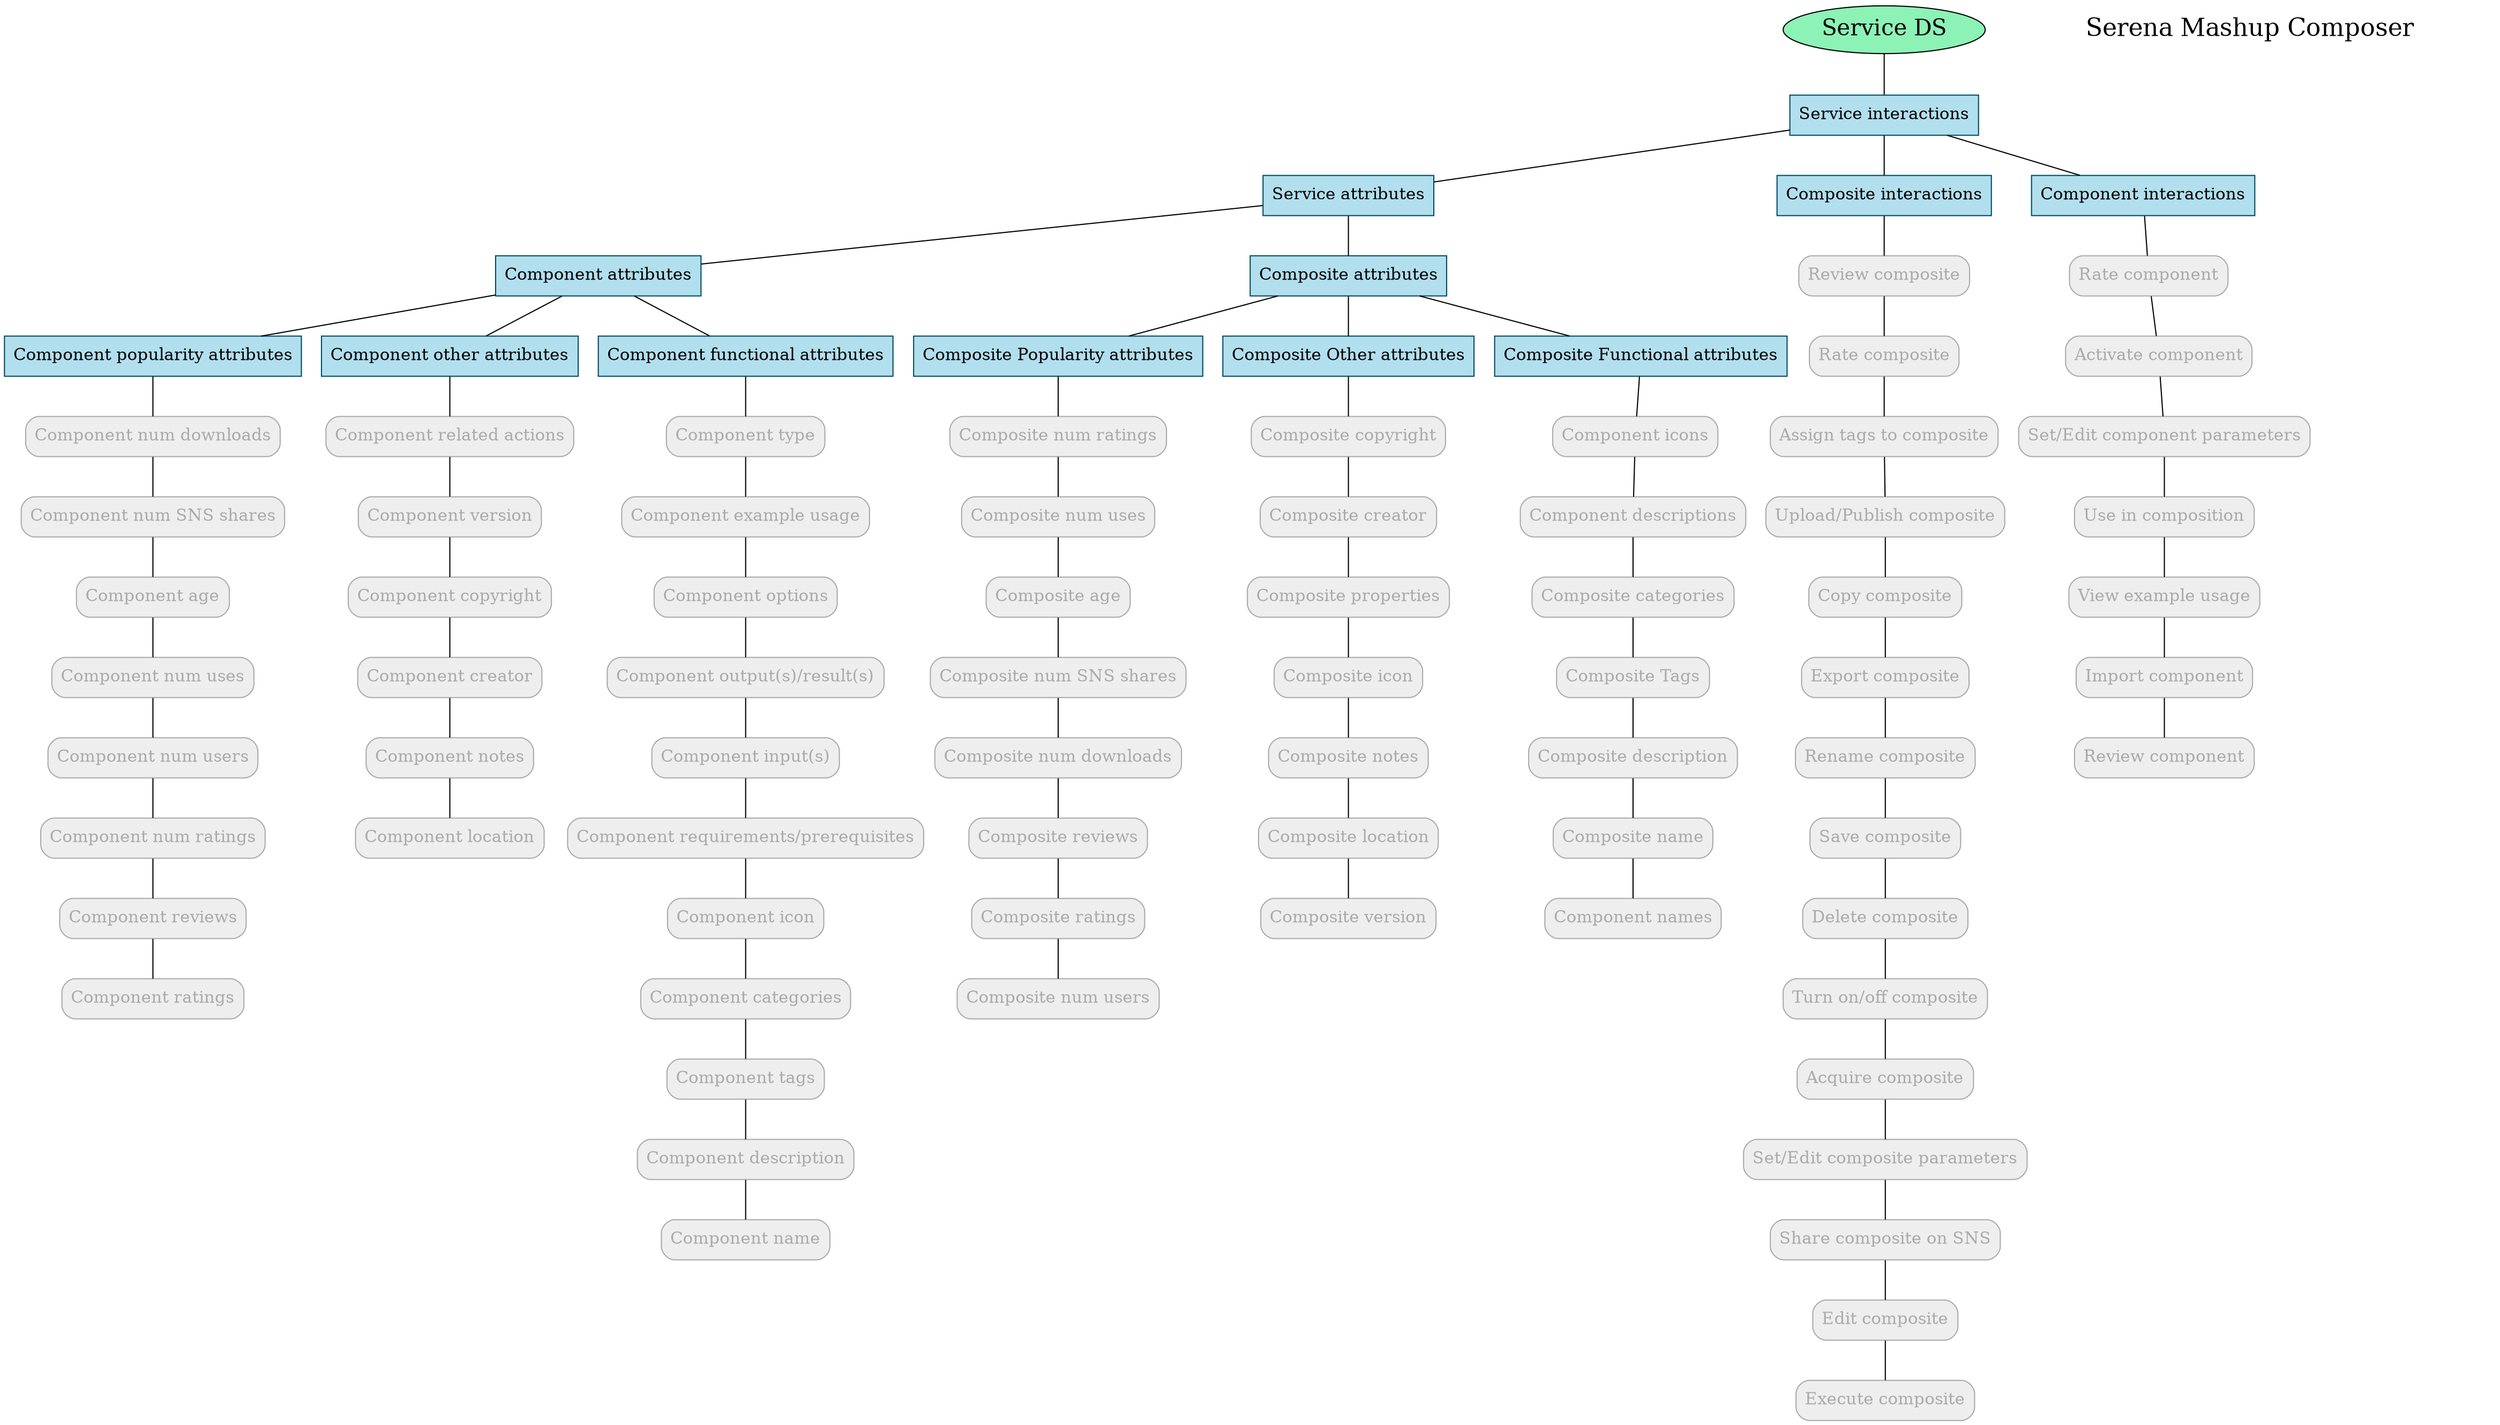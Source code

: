 digraph output {node [color="047b35",fillcolor="#8df2b6",style=filled fontsize="20"];
"Service DS"node [color="#FFFFFF",fillcolor="#FFFFFF",style=filled, fontcolor="#000000" fontsize="22"]; 
 "Serena Mashup Composer" 



node[shape=box,color="#004a63",fillcolor=lightblue2,style=filled fontsize="15"];
"Service interactions","Component attributes","Service attributes","Composite attributes","Composite Popularity attributes","Composite Other attributes","Composite Functional attributes","Composite interactions","Component interactions","Component popularity attributes","Component other attributes","Component functional attributes"

node [color="#222222", style="rounded,filled", shape=rect, fontcolor="#000000", fillcolor="#CCCCCC"];


node [color="#AAAAAA", style="rounded,filled", shape=rect, fontcolor="#AAAAAA", fillcolor="#EEEEEE"];
"Rate component","Component type","Composite num ratings","Review composite","Rate composite","Component num downloads","Component num SNS shares","Component age","Component num uses","Assign tags to composite","Component num users","Component num ratings","Component related actions","Composite copyright","Component version","Composite creator","Composite properties","Composite icon","Component icons","Component descriptions","Component example usage","Component options","Component output(s)/result(s)","Component input(s)","Component requirements/prerequisites","Composite categories","Composite Tags","Composite description","Composite name","Composite num uses","Composite age","Composite num SNS shares","Composite num downloads","Composite reviews","Composite ratings","Upload/Publish composite","Copy composite","Export composite","Rename composite","Save composite","Component names","Delete composite","Turn on/off composite","Acquire composite","Set/Edit composite parameters","Share composite on SNS","Edit composite","Execute composite","Activate component","Set/Edit component parameters","Use in composition","Composite notes","Composite location","Component reviews","Component ratings","Component copyright","Component creator","Composite version","Component icon","Component notes","Component location","Component categories","Component tags","Component description","Component name","View example usage","Import component","Composite num users","Review component"



"Service DS"->"Service interactions" [arrowhead=none]
"Service attributes"->"Component attributes" [arrowhead=none]
"Service attributes"->"Composite attributes" [arrowhead=none]
"Composite attributes"->"Composite Popularity attributes" [arrowhead=none]
"Composite attributes"->"Composite Other attributes" [arrowhead=none]
"Composite attributes"->"Composite Functional attributes" [arrowhead=none]
"Service interactions"->"Service attributes" [arrowhead=none]
"Service interactions"->"Composite interactions" [arrowhead=none]
"Service interactions"->"Component interactions" [arrowhead=none]
"Component attributes"->"Component popularity attributes" [arrowhead=none]
"Component attributes"->"Component other attributes" [arrowhead=none]
"Component attributes"->"Component functional attributes" [arrowhead=none]
"Component interactions"->"Rate component"->"Activate component"->"Set/Edit component parameters"->"Use in composition"->"View example usage"->"Import component"->"Review component" [arrowhead=none]
"Component functional attributes"->"Component type"->"Component example usage"->"Component options"->"Component output(s)/result(s)"->"Component input(s)"->"Component requirements/prerequisites"->"Component icon"->"Component categories"->"Component tags"->"Component description"->"Component name" [arrowhead=none]
"Composite Popularity attributes"->"Composite num ratings"->"Composite num uses"->"Composite age"->"Composite num SNS shares"->"Composite num downloads"->"Composite reviews"->"Composite ratings"->"Composite num users" [arrowhead=none]
"Composite interactions"->"Review composite"->"Rate composite"->"Assign tags to composite"->"Upload/Publish composite"->"Copy composite"->"Export composite"->"Rename composite"->"Save composite"->"Delete composite"->"Turn on/off composite"->"Acquire composite"->"Set/Edit composite parameters"->"Share composite on SNS"->"Edit composite"->"Execute composite" [arrowhead=none]
"Component popularity attributes"->"Component num downloads"->"Component num SNS shares"->"Component age"->"Component num uses"->"Component num users"->"Component num ratings"->"Component reviews"->"Component ratings" [arrowhead=none]
"Component other attributes"->"Component related actions"->"Component version"->"Component copyright"->"Component creator"->"Component notes"->"Component location" [arrowhead=none]
"Composite Other attributes"->"Composite copyright"->"Composite creator"->"Composite properties"->"Composite icon"->"Composite notes"->"Composite location"->"Composite version" [arrowhead=none]
"Composite Functional attributes"->"Component icons"->"Component descriptions"->"Composite categories"->"Composite Tags"->"Composite description"->"Composite name"->"Component names" [arrowhead=none]}